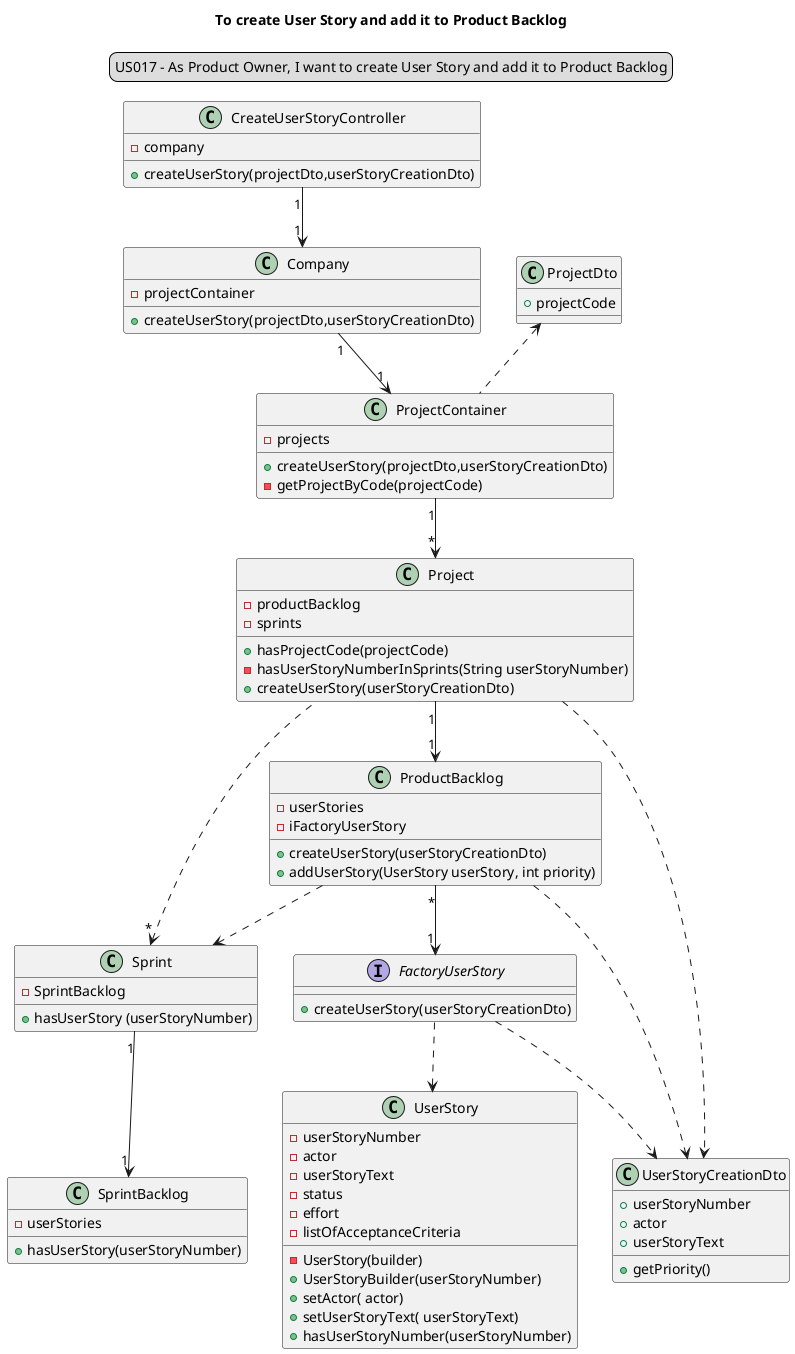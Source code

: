 @startuml
'https://plantuml.com/sequence-diagram
legend top
US017 - As Product Owner, I want to create User Story and add it to Product Backlog
end legend
skinparam sequenceMessageAlign center
title To create User Story and add it to Product Backlog

class "CreateUserStoryController" {
- company
+ createUserStory(projectDto,userStoryCreationDto)
}

class "Company" {
- projectContainer
+ createUserStory(projectDto,userStoryCreationDto)
}


class "ProjectContainer" {
- projects
+ createUserStory(projectDto,userStoryCreationDto)
-getProjectByCode(projectCode)
}

class "Project"{
- productBacklog
- sprints
+ hasProjectCode(projectCode)
- hasUserStoryNumberInSprints(String userStoryNumber)
+ createUserStory(userStoryCreationDto)


}
class "Sprint"{
-SprintBacklog
+hasUserStory (userStoryNumber)
}

class "SprintBacklog"{
-userStories
+hasUserStory(userStoryNumber)
}

class "ProductBacklog" {
- userStories
-iFactoryUserStory
+ createUserStory(userStoryCreationDto)
+ addUserStory(UserStory userStory, int priority)
}
class "UserStory"{
- userStoryNumber
- actor
- userStoryText
- status
- effort
- listOfAcceptanceCriteria
-UserStory(builder)
+UserStoryBuilder(userStoryNumber)
+setActor( actor)
+setUserStoryText( userStoryText)
+hasUserStoryNumber(userStoryNumber)
}


interface "FactoryUserStory" {
+ createUserStory(userStoryCreationDto)
}
class "UserStoryCreationDto"{
+userStoryNumber
+actor
+userStoryText
+getPriority()
}
class "ProjectDto"{
+projectCode

}

"CreateUserStoryController""1"-->"1" "Company"
"Company" "1"--> "1" "ProjectContainer"
"ProjectContainer" "1"-->"*" "Project"
"Project" "1" -->"1" "ProductBacklog"
"Sprint" "*"<.. "Project"
"ProductBacklog" "*" --> "1""FactoryUserStory"
"FactoryUserStory" ..> "UserStory"
"ProjectDto"<.. "ProjectContainer"
"ProductBacklog" ..> "Sprint"
"Sprint" "1"-->"1" "SprintBacklog"
"Project" ..> "UserStoryCreationDto"
"ProductBacklog" ..> "UserStoryCreationDto"
"FactoryUserStory" ..> "UserStoryCreationDto"

@enduml